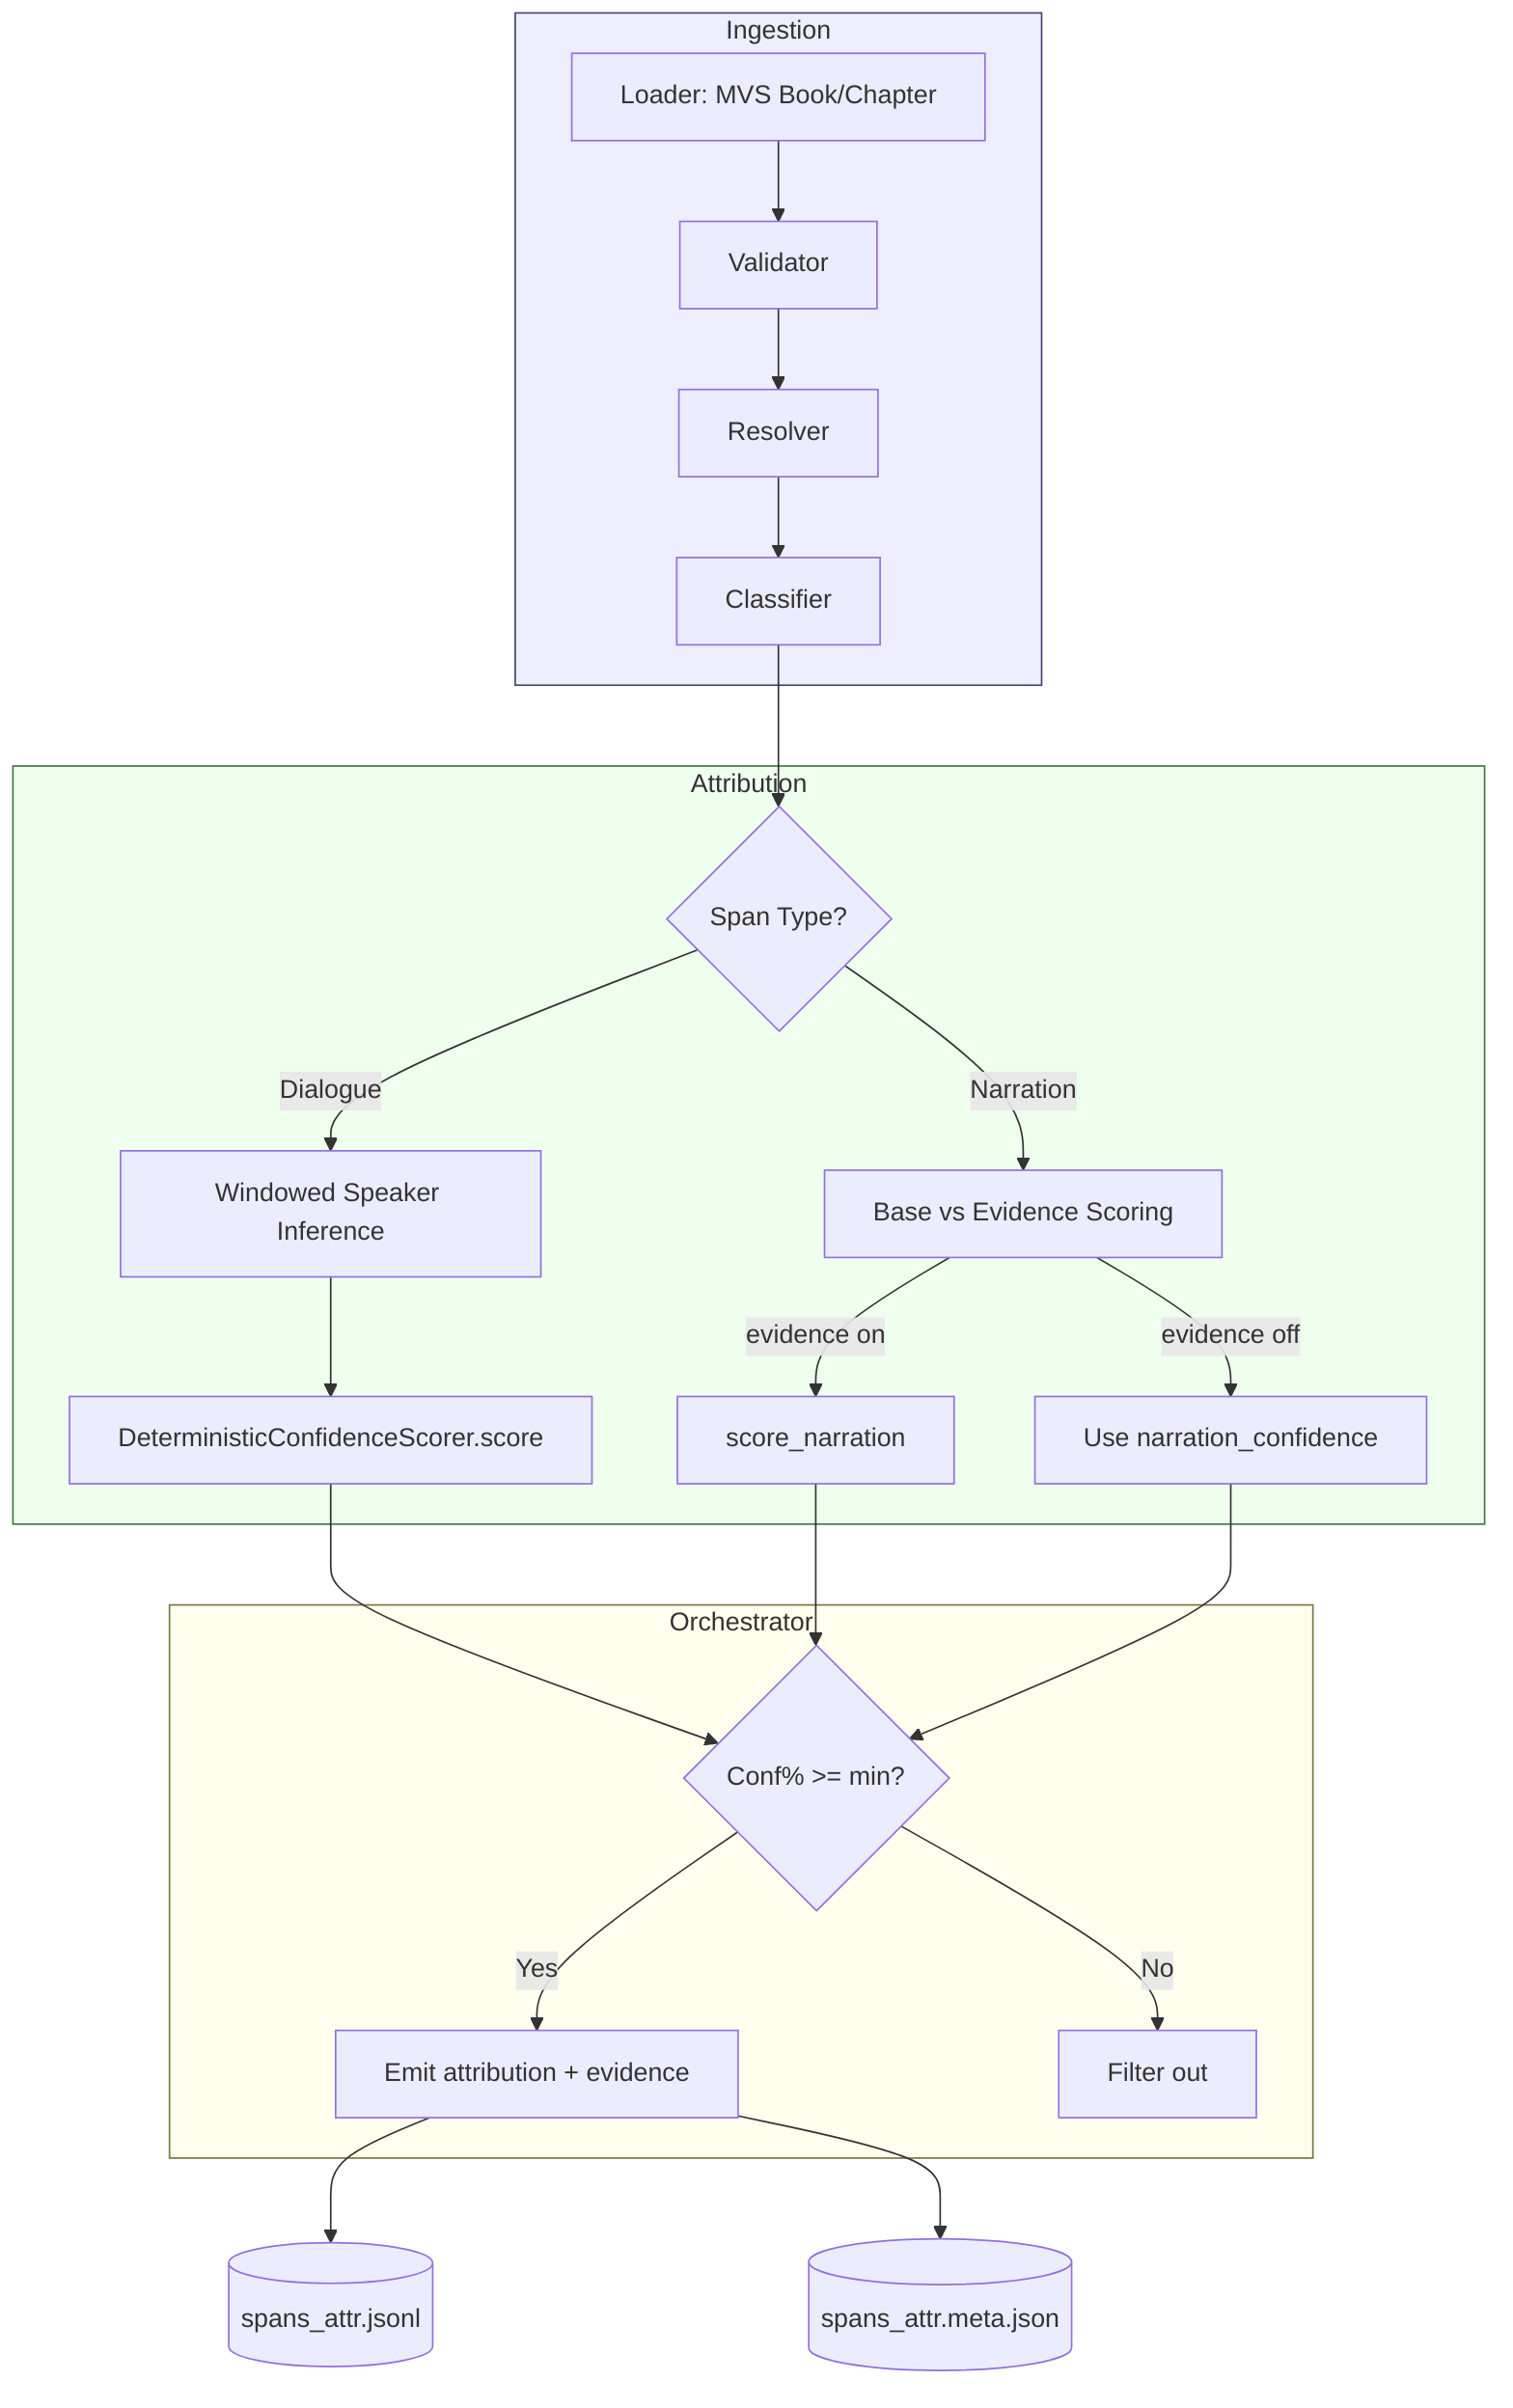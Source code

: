 flowchart TD
  %% ABM Spans-first Attribution with Deterministic Scoring
  subgraph Ingestion
    A[Loader: MVS Book/Chapter] --> B[Validator]
    B --> C[Resolver]
    C --> D[Classifier]
  end

  subgraph Attribution
    D --> E{Span Type?}
    E -->|Dialogue| F[Windowed Speaker Inference]
    F --> G[DeterministicConfidenceScorer.score]
    E -->|Narration| H[Base vs Evidence Scoring]
    H -->|evidence on| I[score_narration]
    H -->|evidence off| J[Use narration_confidence]
  end

  subgraph Orchestrator
    G --> K{Conf% >= min?}
    I --> K
    J --> K
    K -->|Yes| L[Emit attribution + evidence]
    K -->|No| M[Filter out]
  end

  L --> N[(spans_attr.jsonl)]
  L --> O[(spans_attr.meta.json)]
  style Ingestion fill:#eef,stroke:#447
  style Attribution fill:#efe,stroke:#474
  style Orchestrator fill:#ffe,stroke:#774